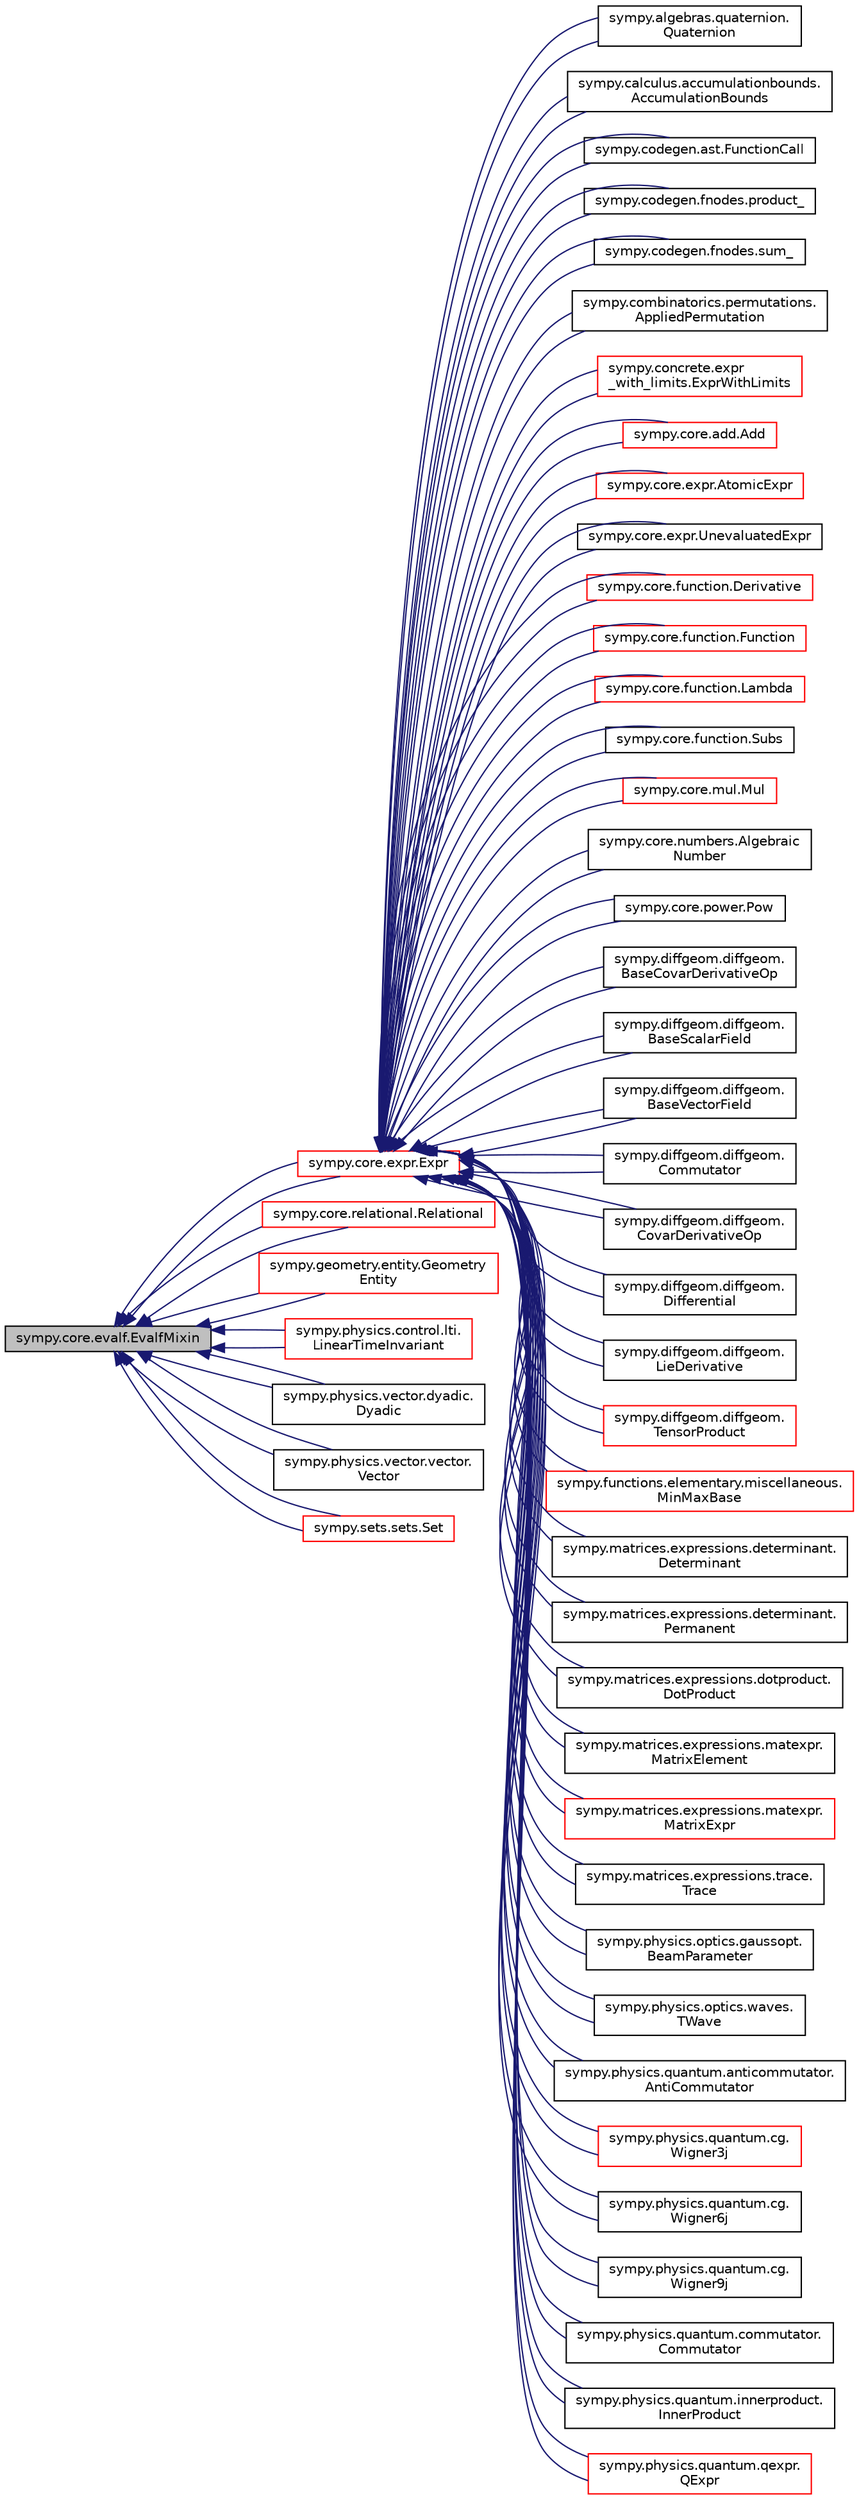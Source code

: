 digraph "sympy.core.evalf.EvalfMixin"
{
 // LATEX_PDF_SIZE
  edge [fontname="Helvetica",fontsize="10",labelfontname="Helvetica",labelfontsize="10"];
  node [fontname="Helvetica",fontsize="10",shape=record];
  rankdir="LR";
  Node1 [label="sympy.core.evalf.EvalfMixin",height=0.2,width=0.4,color="black", fillcolor="grey75", style="filled", fontcolor="black",tooltip=" "];
  Node1 -> Node2 [dir="back",color="midnightblue",fontsize="10",style="solid",fontname="Helvetica"];
  Node2 [label="sympy.core.expr.Expr",height=0.2,width=0.4,color="red", fillcolor="white", style="filled",URL="$classsympy_1_1core_1_1expr_1_1Expr.html",tooltip=" "];
  Node2 -> Node3 [dir="back",color="midnightblue",fontsize="10",style="solid",fontname="Helvetica"];
  Node3 [label="sympy.algebras.quaternion.\lQuaternion",height=0.2,width=0.4,color="black", fillcolor="white", style="filled",URL="$classsympy_1_1algebras_1_1quaternion_1_1Quaternion.html",tooltip=" "];
  Node2 -> Node3 [dir="back",color="midnightblue",fontsize="10",style="solid",fontname="Helvetica"];
  Node2 -> Node4 [dir="back",color="midnightblue",fontsize="10",style="solid",fontname="Helvetica"];
  Node4 [label="sympy.calculus.accumulationbounds.\lAccumulationBounds",height=0.2,width=0.4,color="black", fillcolor="white", style="filled",URL="$classsympy_1_1calculus_1_1accumulationbounds_1_1AccumulationBounds.html",tooltip=" "];
  Node2 -> Node4 [dir="back",color="midnightblue",fontsize="10",style="solid",fontname="Helvetica"];
  Node2 -> Node5 [dir="back",color="midnightblue",fontsize="10",style="solid",fontname="Helvetica"];
  Node5 [label="sympy.codegen.ast.FunctionCall",height=0.2,width=0.4,color="black", fillcolor="white", style="filled",URL="$classsympy_1_1codegen_1_1ast_1_1FunctionCall.html",tooltip=" "];
  Node2 -> Node5 [dir="back",color="midnightblue",fontsize="10",style="solid",fontname="Helvetica"];
  Node2 -> Node6 [dir="back",color="midnightblue",fontsize="10",style="solid",fontname="Helvetica"];
  Node6 [label="sympy.codegen.fnodes.product_",height=0.2,width=0.4,color="black", fillcolor="white", style="filled",URL="$classsympy_1_1codegen_1_1fnodes_1_1product__.html",tooltip=" "];
  Node2 -> Node6 [dir="back",color="midnightblue",fontsize="10",style="solid",fontname="Helvetica"];
  Node2 -> Node7 [dir="back",color="midnightblue",fontsize="10",style="solid",fontname="Helvetica"];
  Node7 [label="sympy.codegen.fnodes.sum_",height=0.2,width=0.4,color="black", fillcolor="white", style="filled",URL="$classsympy_1_1codegen_1_1fnodes_1_1sum__.html",tooltip=" "];
  Node2 -> Node7 [dir="back",color="midnightblue",fontsize="10",style="solid",fontname="Helvetica"];
  Node2 -> Node8 [dir="back",color="midnightblue",fontsize="10",style="solid",fontname="Helvetica"];
  Node8 [label="sympy.combinatorics.permutations.\lAppliedPermutation",height=0.2,width=0.4,color="black", fillcolor="white", style="filled",URL="$classsympy_1_1combinatorics_1_1permutations_1_1AppliedPermutation.html",tooltip=" "];
  Node2 -> Node8 [dir="back",color="midnightblue",fontsize="10",style="solid",fontname="Helvetica"];
  Node2 -> Node9 [dir="back",color="midnightblue",fontsize="10",style="solid",fontname="Helvetica"];
  Node9 [label="sympy.concrete.expr\l_with_limits.ExprWithLimits",height=0.2,width=0.4,color="red", fillcolor="white", style="filled",URL="$classsympy_1_1concrete_1_1expr__with__limits_1_1ExprWithLimits.html",tooltip=" "];
  Node2 -> Node9 [dir="back",color="midnightblue",fontsize="10",style="solid",fontname="Helvetica"];
  Node2 -> Node17 [dir="back",color="midnightblue",fontsize="10",style="solid",fontname="Helvetica"];
  Node17 [label="sympy.core.add.Add",height=0.2,width=0.4,color="red", fillcolor="white", style="filled",URL="$classsympy_1_1core_1_1add_1_1Add.html",tooltip=" "];
  Node2 -> Node17 [dir="back",color="midnightblue",fontsize="10",style="solid",fontname="Helvetica"];
  Node2 -> Node22 [dir="back",color="midnightblue",fontsize="10",style="solid",fontname="Helvetica"];
  Node22 [label="sympy.core.expr.AtomicExpr",height=0.2,width=0.4,color="red", fillcolor="white", style="filled",URL="$classsympy_1_1core_1_1expr_1_1AtomicExpr.html",tooltip=" "];
  Node2 -> Node22 [dir="back",color="midnightblue",fontsize="10",style="solid",fontname="Helvetica"];
  Node2 -> Node73 [dir="back",color="midnightblue",fontsize="10",style="solid",fontname="Helvetica"];
  Node73 [label="sympy.core.expr.UnevaluatedExpr",height=0.2,width=0.4,color="black", fillcolor="white", style="filled",URL="$classsympy_1_1core_1_1expr_1_1UnevaluatedExpr.html",tooltip=" "];
  Node2 -> Node73 [dir="back",color="midnightblue",fontsize="10",style="solid",fontname="Helvetica"];
  Node2 -> Node74 [dir="back",color="midnightblue",fontsize="10",style="solid",fontname="Helvetica"];
  Node74 [label="sympy.core.function.Derivative",height=0.2,width=0.4,color="red", fillcolor="white", style="filled",URL="$classsympy_1_1core_1_1function_1_1Derivative.html",tooltip=" "];
  Node2 -> Node74 [dir="back",color="midnightblue",fontsize="10",style="solid",fontname="Helvetica"];
  Node2 -> Node76 [dir="back",color="midnightblue",fontsize="10",style="solid",fontname="Helvetica"];
  Node76 [label="sympy.core.function.Function",height=0.2,width=0.4,color="red", fillcolor="white", style="filled",URL="$classsympy_1_1core_1_1function_1_1Function.html",tooltip=" "];
  Node2 -> Node76 [dir="back",color="midnightblue",fontsize="10",style="solid",fontname="Helvetica"];
  Node2 -> Node319 [dir="back",color="midnightblue",fontsize="10",style="solid",fontname="Helvetica"];
  Node319 [label="sympy.core.function.Lambda",height=0.2,width=0.4,color="red", fillcolor="white", style="filled",URL="$classsympy_1_1core_1_1function_1_1Lambda.html",tooltip=" "];
  Node2 -> Node319 [dir="back",color="midnightblue",fontsize="10",style="solid",fontname="Helvetica"];
  Node2 -> Node321 [dir="back",color="midnightblue",fontsize="10",style="solid",fontname="Helvetica"];
  Node321 [label="sympy.core.function.Subs",height=0.2,width=0.4,color="black", fillcolor="white", style="filled",URL="$classsympy_1_1core_1_1function_1_1Subs.html",tooltip=" "];
  Node2 -> Node321 [dir="back",color="midnightblue",fontsize="10",style="solid",fontname="Helvetica"];
  Node2 -> Node322 [dir="back",color="midnightblue",fontsize="10",style="solid",fontname="Helvetica"];
  Node322 [label="sympy.core.mul.Mul",height=0.2,width=0.4,color="red", fillcolor="white", style="filled",URL="$classsympy_1_1core_1_1mul_1_1Mul.html",tooltip=" "];
  Node2 -> Node322 [dir="back",color="midnightblue",fontsize="10",style="solid",fontname="Helvetica"];
  Node2 -> Node327 [dir="back",color="midnightblue",fontsize="10",style="solid",fontname="Helvetica"];
  Node327 [label="sympy.core.numbers.Algebraic\lNumber",height=0.2,width=0.4,color="black", fillcolor="white", style="filled",URL="$classsympy_1_1core_1_1numbers_1_1AlgebraicNumber.html",tooltip=" "];
  Node2 -> Node327 [dir="back",color="midnightblue",fontsize="10",style="solid",fontname="Helvetica"];
  Node2 -> Node328 [dir="back",color="midnightblue",fontsize="10",style="solid",fontname="Helvetica"];
  Node328 [label="sympy.core.power.Pow",height=0.2,width=0.4,color="black", fillcolor="white", style="filled",URL="$classsympy_1_1core_1_1power_1_1Pow.html",tooltip=" "];
  Node2 -> Node328 [dir="back",color="midnightblue",fontsize="10",style="solid",fontname="Helvetica"];
  Node2 -> Node329 [dir="back",color="midnightblue",fontsize="10",style="solid",fontname="Helvetica"];
  Node329 [label="sympy.diffgeom.diffgeom.\lBaseCovarDerivativeOp",height=0.2,width=0.4,color="black", fillcolor="white", style="filled",URL="$classsympy_1_1diffgeom_1_1diffgeom_1_1BaseCovarDerivativeOp.html",tooltip=" "];
  Node2 -> Node329 [dir="back",color="midnightblue",fontsize="10",style="solid",fontname="Helvetica"];
  Node2 -> Node330 [dir="back",color="midnightblue",fontsize="10",style="solid",fontname="Helvetica"];
  Node330 [label="sympy.diffgeom.diffgeom.\lBaseScalarField",height=0.2,width=0.4,color="black", fillcolor="white", style="filled",URL="$classsympy_1_1diffgeom_1_1diffgeom_1_1BaseScalarField.html",tooltip=" "];
  Node2 -> Node330 [dir="back",color="midnightblue",fontsize="10",style="solid",fontname="Helvetica"];
  Node2 -> Node331 [dir="back",color="midnightblue",fontsize="10",style="solid",fontname="Helvetica"];
  Node331 [label="sympy.diffgeom.diffgeom.\lBaseVectorField",height=0.2,width=0.4,color="black", fillcolor="white", style="filled",URL="$classsympy_1_1diffgeom_1_1diffgeom_1_1BaseVectorField.html",tooltip=" "];
  Node2 -> Node331 [dir="back",color="midnightblue",fontsize="10",style="solid",fontname="Helvetica"];
  Node2 -> Node332 [dir="back",color="midnightblue",fontsize="10",style="solid",fontname="Helvetica"];
  Node332 [label="sympy.diffgeom.diffgeom.\lCommutator",height=0.2,width=0.4,color="black", fillcolor="white", style="filled",URL="$classsympy_1_1diffgeom_1_1diffgeom_1_1Commutator.html",tooltip=" "];
  Node2 -> Node332 [dir="back",color="midnightblue",fontsize="10",style="solid",fontname="Helvetica"];
  Node2 -> Node333 [dir="back",color="midnightblue",fontsize="10",style="solid",fontname="Helvetica"];
  Node333 [label="sympy.diffgeom.diffgeom.\lCovarDerivativeOp",height=0.2,width=0.4,color="black", fillcolor="white", style="filled",URL="$classsympy_1_1diffgeom_1_1diffgeom_1_1CovarDerivativeOp.html",tooltip=" "];
  Node2 -> Node333 [dir="back",color="midnightblue",fontsize="10",style="solid",fontname="Helvetica"];
  Node2 -> Node334 [dir="back",color="midnightblue",fontsize="10",style="solid",fontname="Helvetica"];
  Node334 [label="sympy.diffgeom.diffgeom.\lDifferential",height=0.2,width=0.4,color="black", fillcolor="white", style="filled",URL="$classsympy_1_1diffgeom_1_1diffgeom_1_1Differential.html",tooltip=" "];
  Node2 -> Node334 [dir="back",color="midnightblue",fontsize="10",style="solid",fontname="Helvetica"];
  Node2 -> Node335 [dir="back",color="midnightblue",fontsize="10",style="solid",fontname="Helvetica"];
  Node335 [label="sympy.diffgeom.diffgeom.\lLieDerivative",height=0.2,width=0.4,color="black", fillcolor="white", style="filled",URL="$classsympy_1_1diffgeom_1_1diffgeom_1_1LieDerivative.html",tooltip=" "];
  Node2 -> Node335 [dir="back",color="midnightblue",fontsize="10",style="solid",fontname="Helvetica"];
  Node2 -> Node336 [dir="back",color="midnightblue",fontsize="10",style="solid",fontname="Helvetica"];
  Node336 [label="sympy.diffgeom.diffgeom.\lTensorProduct",height=0.2,width=0.4,color="red", fillcolor="white", style="filled",URL="$classsympy_1_1diffgeom_1_1diffgeom_1_1TensorProduct.html",tooltip=" "];
  Node2 -> Node336 [dir="back",color="midnightblue",fontsize="10",style="solid",fontname="Helvetica"];
  Node2 -> Node338 [dir="back",color="midnightblue",fontsize="10",style="solid",fontname="Helvetica"];
  Node338 [label="sympy.functions.elementary.miscellaneous.\lMinMaxBase",height=0.2,width=0.4,color="red", fillcolor="white", style="filled",URL="$classsympy_1_1functions_1_1elementary_1_1miscellaneous_1_1MinMaxBase.html",tooltip="MINIMUM and MAXIMUM #############################."];
  Node2 -> Node338 [dir="back",color="midnightblue",fontsize="10",style="solid",fontname="Helvetica"];
  Node2 -> Node341 [dir="back",color="midnightblue",fontsize="10",style="solid",fontname="Helvetica"];
  Node341 [label="sympy.matrices.expressions.determinant.\lDeterminant",height=0.2,width=0.4,color="black", fillcolor="white", style="filled",URL="$classsympy_1_1matrices_1_1expressions_1_1determinant_1_1Determinant.html",tooltip=" "];
  Node2 -> Node341 [dir="back",color="midnightblue",fontsize="10",style="solid",fontname="Helvetica"];
  Node2 -> Node342 [dir="back",color="midnightblue",fontsize="10",style="solid",fontname="Helvetica"];
  Node342 [label="sympy.matrices.expressions.determinant.\lPermanent",height=0.2,width=0.4,color="black", fillcolor="white", style="filled",URL="$classsympy_1_1matrices_1_1expressions_1_1determinant_1_1Permanent.html",tooltip=" "];
  Node2 -> Node342 [dir="back",color="midnightblue",fontsize="10",style="solid",fontname="Helvetica"];
  Node2 -> Node343 [dir="back",color="midnightblue",fontsize="10",style="solid",fontname="Helvetica"];
  Node343 [label="sympy.matrices.expressions.dotproduct.\lDotProduct",height=0.2,width=0.4,color="black", fillcolor="white", style="filled",URL="$classsympy_1_1matrices_1_1expressions_1_1dotproduct_1_1DotProduct.html",tooltip=" "];
  Node2 -> Node343 [dir="back",color="midnightblue",fontsize="10",style="solid",fontname="Helvetica"];
  Node2 -> Node344 [dir="back",color="midnightblue",fontsize="10",style="solid",fontname="Helvetica"];
  Node344 [label="sympy.matrices.expressions.matexpr.\lMatrixElement",height=0.2,width=0.4,color="black", fillcolor="white", style="filled",URL="$classsympy_1_1matrices_1_1expressions_1_1matexpr_1_1MatrixElement.html",tooltip=" "];
  Node2 -> Node344 [dir="back",color="midnightblue",fontsize="10",style="solid",fontname="Helvetica"];
  Node2 -> Node345 [dir="back",color="midnightblue",fontsize="10",style="solid",fontname="Helvetica"];
  Node345 [label="sympy.matrices.expressions.matexpr.\lMatrixExpr",height=0.2,width=0.4,color="red", fillcolor="white", style="filled",URL="$classsympy_1_1matrices_1_1expressions_1_1matexpr_1_1MatrixExpr.html",tooltip=" "];
  Node2 -> Node345 [dir="back",color="midnightblue",fontsize="10",style="solid",fontname="Helvetica"];
  Node2 -> Node391 [dir="back",color="midnightblue",fontsize="10",style="solid",fontname="Helvetica"];
  Node391 [label="sympy.matrices.expressions.trace.\lTrace",height=0.2,width=0.4,color="black", fillcolor="white", style="filled",URL="$classsympy_1_1matrices_1_1expressions_1_1trace_1_1Trace.html",tooltip=" "];
  Node2 -> Node391 [dir="back",color="midnightblue",fontsize="10",style="solid",fontname="Helvetica"];
  Node2 -> Node392 [dir="back",color="midnightblue",fontsize="10",style="solid",fontname="Helvetica"];
  Node392 [label="sympy.physics.optics.gaussopt.\lBeamParameter",height=0.2,width=0.4,color="black", fillcolor="white", style="filled",URL="$classsympy_1_1physics_1_1optics_1_1gaussopt_1_1BeamParameter.html",tooltip=" "];
  Node2 -> Node392 [dir="back",color="midnightblue",fontsize="10",style="solid",fontname="Helvetica"];
  Node2 -> Node393 [dir="back",color="midnightblue",fontsize="10",style="solid",fontname="Helvetica"];
  Node393 [label="sympy.physics.optics.waves.\lTWave",height=0.2,width=0.4,color="black", fillcolor="white", style="filled",URL="$classsympy_1_1physics_1_1optics_1_1waves_1_1TWave.html",tooltip=" "];
  Node2 -> Node393 [dir="back",color="midnightblue",fontsize="10",style="solid",fontname="Helvetica"];
  Node2 -> Node394 [dir="back",color="midnightblue",fontsize="10",style="solid",fontname="Helvetica"];
  Node394 [label="sympy.physics.quantum.anticommutator.\lAntiCommutator",height=0.2,width=0.4,color="black", fillcolor="white", style="filled",URL="$classsympy_1_1physics_1_1quantum_1_1anticommutator_1_1AntiCommutator.html",tooltip=" "];
  Node2 -> Node394 [dir="back",color="midnightblue",fontsize="10",style="solid",fontname="Helvetica"];
  Node2 -> Node395 [dir="back",color="midnightblue",fontsize="10",style="solid",fontname="Helvetica"];
  Node395 [label="sympy.physics.quantum.cg.\lWigner3j",height=0.2,width=0.4,color="red", fillcolor="white", style="filled",URL="$classsympy_1_1physics_1_1quantum_1_1cg_1_1Wigner3j.html",tooltip=" "];
  Node2 -> Node395 [dir="back",color="midnightblue",fontsize="10",style="solid",fontname="Helvetica"];
  Node2 -> Node397 [dir="back",color="midnightblue",fontsize="10",style="solid",fontname="Helvetica"];
  Node397 [label="sympy.physics.quantum.cg.\lWigner6j",height=0.2,width=0.4,color="black", fillcolor="white", style="filled",URL="$classsympy_1_1physics_1_1quantum_1_1cg_1_1Wigner6j.html",tooltip=" "];
  Node2 -> Node397 [dir="back",color="midnightblue",fontsize="10",style="solid",fontname="Helvetica"];
  Node2 -> Node398 [dir="back",color="midnightblue",fontsize="10",style="solid",fontname="Helvetica"];
  Node398 [label="sympy.physics.quantum.cg.\lWigner9j",height=0.2,width=0.4,color="black", fillcolor="white", style="filled",URL="$classsympy_1_1physics_1_1quantum_1_1cg_1_1Wigner9j.html",tooltip=" "];
  Node2 -> Node398 [dir="back",color="midnightblue",fontsize="10",style="solid",fontname="Helvetica"];
  Node2 -> Node399 [dir="back",color="midnightblue",fontsize="10",style="solid",fontname="Helvetica"];
  Node399 [label="sympy.physics.quantum.commutator.\lCommutator",height=0.2,width=0.4,color="black", fillcolor="white", style="filled",URL="$classsympy_1_1physics_1_1quantum_1_1commutator_1_1Commutator.html",tooltip=" "];
  Node2 -> Node399 [dir="back",color="midnightblue",fontsize="10",style="solid",fontname="Helvetica"];
  Node2 -> Node400 [dir="back",color="midnightblue",fontsize="10",style="solid",fontname="Helvetica"];
  Node400 [label="sympy.physics.quantum.innerproduct.\lInnerProduct",height=0.2,width=0.4,color="black", fillcolor="white", style="filled",URL="$classsympy_1_1physics_1_1quantum_1_1innerproduct_1_1InnerProduct.html",tooltip=" "];
  Node2 -> Node400 [dir="back",color="midnightblue",fontsize="10",style="solid",fontname="Helvetica"];
  Node2 -> Node401 [dir="back",color="midnightblue",fontsize="10",style="solid",fontname="Helvetica"];
  Node401 [label="sympy.physics.quantum.qexpr.\lQExpr",height=0.2,width=0.4,color="red", fillcolor="white", style="filled",URL="$classsympy_1_1physics_1_1quantum_1_1qexpr_1_1QExpr.html",tooltip=" "];
  Node2 -> Node401 [dir="back",color="midnightblue",fontsize="10",style="solid",fontname="Helvetica"];
  Node1 -> Node2 [dir="back",color="midnightblue",fontsize="10",style="solid",fontname="Helvetica"];
  Node1 -> Node617 [dir="back",color="midnightblue",fontsize="10",style="solid",fontname="Helvetica"];
  Node617 [label="sympy.core.relational.Relational",height=0.2,width=0.4,color="red", fillcolor="white", style="filled",URL="$classsympy_1_1core_1_1relational_1_1Relational.html",tooltip=" "];
  Node1 -> Node617 [dir="back",color="midnightblue",fontsize="10",style="solid",fontname="Helvetica"];
  Node1 -> Node627 [dir="back",color="midnightblue",fontsize="10",style="solid",fontname="Helvetica"];
  Node627 [label="sympy.geometry.entity.Geometry\lEntity",height=0.2,width=0.4,color="red", fillcolor="white", style="filled",URL="$classsympy_1_1geometry_1_1entity_1_1GeometryEntity.html",tooltip=" "];
  Node1 -> Node627 [dir="back",color="midnightblue",fontsize="10",style="solid",fontname="Helvetica"];
  Node1 -> Node652 [dir="back",color="midnightblue",fontsize="10",style="solid",fontname="Helvetica"];
  Node652 [label="sympy.physics.control.lti.\lLinearTimeInvariant",height=0.2,width=0.4,color="red", fillcolor="white", style="filled",URL="$classsympy_1_1physics_1_1control_1_1lti_1_1LinearTimeInvariant.html",tooltip=" "];
  Node1 -> Node652 [dir="back",color="midnightblue",fontsize="10",style="solid",fontname="Helvetica"];
  Node1 -> Node664 [dir="back",color="midnightblue",fontsize="10",style="solid",fontname="Helvetica"];
  Node664 [label="sympy.physics.vector.dyadic.\lDyadic",height=0.2,width=0.4,color="black", fillcolor="white", style="filled",URL="$classsympy_1_1physics_1_1vector_1_1dyadic_1_1Dyadic.html",tooltip=" "];
  Node1 -> Node664 [dir="back",color="midnightblue",fontsize="10",style="solid",fontname="Helvetica"];
  Node1 -> Node665 [dir="back",color="midnightblue",fontsize="10",style="solid",fontname="Helvetica"];
  Node665 [label="sympy.physics.vector.vector.\lVector",height=0.2,width=0.4,color="black", fillcolor="white", style="filled",URL="$classsympy_1_1physics_1_1vector_1_1vector_1_1Vector.html",tooltip=" "];
  Node1 -> Node665 [dir="back",color="midnightblue",fontsize="10",style="solid",fontname="Helvetica"];
  Node1 -> Node666 [dir="back",color="midnightblue",fontsize="10",style="solid",fontname="Helvetica"];
  Node666 [label="sympy.sets.sets.Set",height=0.2,width=0.4,color="red", fillcolor="white", style="filled",URL="$classsympy_1_1sets_1_1sets_1_1Set.html",tooltip=" "];
  Node1 -> Node666 [dir="back",color="midnightblue",fontsize="10",style="solid",fontname="Helvetica"];
}
